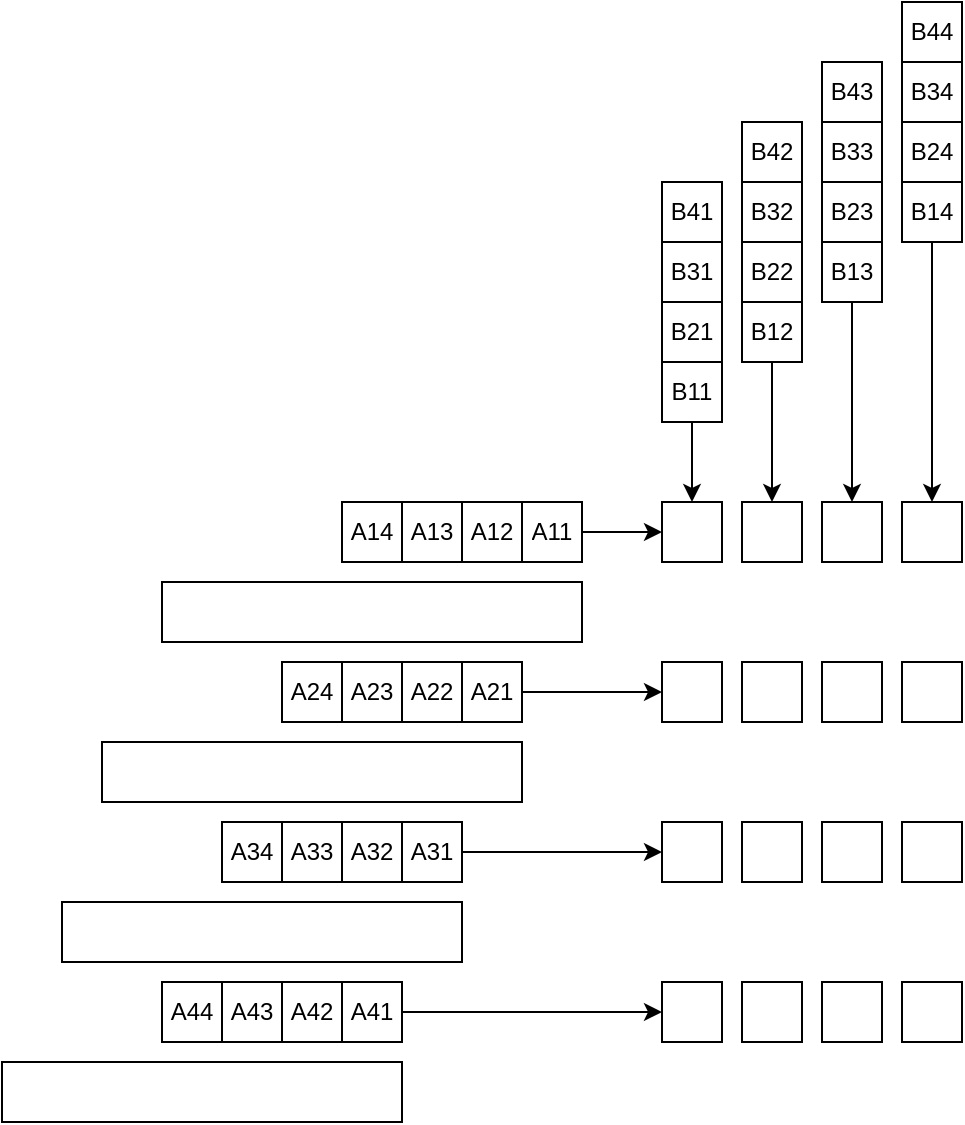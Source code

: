 <mxfile>
    <diagram id="SW6056BKF3ga5dSb-dfz" name="第 1 页">
        <mxGraphModel dx="494" dy="266" grid="1" gridSize="10" guides="1" tooltips="1" connect="1" arrows="1" fold="1" page="1" pageScale="1" pageWidth="1169" pageHeight="827" math="0" shadow="0">
            <root>
                <mxCell id="0"/>
                <mxCell id="1" parent="0"/>
                <mxCell id="2" value="" style="whiteSpace=wrap;html=1;aspect=fixed;" vertex="1" parent="1">
                    <mxGeometry x="400" y="400" width="30" height="30" as="geometry"/>
                </mxCell>
                <mxCell id="18" value="" style="whiteSpace=wrap;html=1;aspect=fixed;" vertex="1" parent="1">
                    <mxGeometry x="440" y="400" width="30" height="30" as="geometry"/>
                </mxCell>
                <mxCell id="19" value="" style="whiteSpace=wrap;html=1;aspect=fixed;" vertex="1" parent="1">
                    <mxGeometry x="480" y="400" width="30" height="30" as="geometry"/>
                </mxCell>
                <mxCell id="20" value="" style="whiteSpace=wrap;html=1;aspect=fixed;" vertex="1" parent="1">
                    <mxGeometry x="520" y="400" width="30" height="30" as="geometry"/>
                </mxCell>
                <mxCell id="21" value="" style="whiteSpace=wrap;html=1;aspect=fixed;" vertex="1" parent="1">
                    <mxGeometry x="400" y="480" width="30" height="30" as="geometry"/>
                </mxCell>
                <mxCell id="22" value="" style="whiteSpace=wrap;html=1;aspect=fixed;" vertex="1" parent="1">
                    <mxGeometry x="440" y="480" width="30" height="30" as="geometry"/>
                </mxCell>
                <mxCell id="23" value="" style="whiteSpace=wrap;html=1;aspect=fixed;" vertex="1" parent="1">
                    <mxGeometry x="480" y="480" width="30" height="30" as="geometry"/>
                </mxCell>
                <mxCell id="24" value="" style="whiteSpace=wrap;html=1;aspect=fixed;" vertex="1" parent="1">
                    <mxGeometry x="520" y="480" width="30" height="30" as="geometry"/>
                </mxCell>
                <mxCell id="25" value="" style="whiteSpace=wrap;html=1;aspect=fixed;" vertex="1" parent="1">
                    <mxGeometry x="400" y="560" width="30" height="30" as="geometry"/>
                </mxCell>
                <mxCell id="26" value="" style="whiteSpace=wrap;html=1;aspect=fixed;" vertex="1" parent="1">
                    <mxGeometry x="440" y="560" width="30" height="30" as="geometry"/>
                </mxCell>
                <mxCell id="27" value="" style="whiteSpace=wrap;html=1;aspect=fixed;" vertex="1" parent="1">
                    <mxGeometry x="480" y="560" width="30" height="30" as="geometry"/>
                </mxCell>
                <mxCell id="28" value="" style="whiteSpace=wrap;html=1;aspect=fixed;" vertex="1" parent="1">
                    <mxGeometry x="520" y="560" width="30" height="30" as="geometry"/>
                </mxCell>
                <mxCell id="29" value="" style="whiteSpace=wrap;html=1;aspect=fixed;" vertex="1" parent="1">
                    <mxGeometry x="400" y="640" width="30" height="30" as="geometry"/>
                </mxCell>
                <mxCell id="30" value="" style="whiteSpace=wrap;html=1;aspect=fixed;" vertex="1" parent="1">
                    <mxGeometry x="440" y="640" width="30" height="30" as="geometry"/>
                </mxCell>
                <mxCell id="31" value="" style="whiteSpace=wrap;html=1;aspect=fixed;" vertex="1" parent="1">
                    <mxGeometry x="480" y="640" width="30" height="30" as="geometry"/>
                </mxCell>
                <mxCell id="32" value="" style="whiteSpace=wrap;html=1;aspect=fixed;" vertex="1" parent="1">
                    <mxGeometry x="520" y="640" width="30" height="30" as="geometry"/>
                </mxCell>
                <mxCell id="36" value="" style="endArrow=classic;html=1;exitX=1;exitY=0.5;exitDx=0;exitDy=0;entryX=0;entryY=0.5;entryDx=0;entryDy=0;" edge="1" parent="1" target="2">
                    <mxGeometry width="50" height="50" relative="1" as="geometry">
                        <mxPoint x="360" y="415" as="sourcePoint"/>
                        <mxPoint x="480" y="400" as="targetPoint"/>
                    </mxGeometry>
                </mxCell>
                <mxCell id="58" value="" style="shape=table;startSize=0;container=1;collapsible=0;childLayout=tableLayout;" vertex="1" parent="1">
                    <mxGeometry x="240" y="400" width="120" height="30" as="geometry"/>
                </mxCell>
                <mxCell id="59" value="" style="shape=tableRow;horizontal=0;startSize=0;swimlaneHead=0;swimlaneBody=0;top=0;left=0;bottom=0;right=0;collapsible=0;dropTarget=0;fillColor=none;points=[[0,0.5],[1,0.5]];portConstraint=eastwest;" vertex="1" parent="58">
                    <mxGeometry width="120" height="30" as="geometry"/>
                </mxCell>
                <mxCell id="60" value="A14" style="shape=partialRectangle;html=1;whiteSpace=wrap;connectable=0;overflow=hidden;fillColor=none;top=0;left=0;bottom=0;right=0;pointerEvents=1;" vertex="1" parent="59">
                    <mxGeometry width="30" height="30" as="geometry">
                        <mxRectangle width="30" height="30" as="alternateBounds"/>
                    </mxGeometry>
                </mxCell>
                <mxCell id="61" value="A13" style="shape=partialRectangle;html=1;whiteSpace=wrap;connectable=0;overflow=hidden;fillColor=none;top=0;left=0;bottom=0;right=0;pointerEvents=1;" vertex="1" parent="59">
                    <mxGeometry x="30" width="30" height="30" as="geometry">
                        <mxRectangle width="30" height="30" as="alternateBounds"/>
                    </mxGeometry>
                </mxCell>
                <mxCell id="62" value="A12" style="shape=partialRectangle;html=1;whiteSpace=wrap;connectable=0;overflow=hidden;fillColor=none;top=0;left=0;bottom=0;right=0;pointerEvents=1;" vertex="1" parent="59">
                    <mxGeometry x="60" width="30" height="30" as="geometry">
                        <mxRectangle width="30" height="30" as="alternateBounds"/>
                    </mxGeometry>
                </mxCell>
                <mxCell id="63" value="A11" style="shape=partialRectangle;html=1;whiteSpace=wrap;connectable=0;overflow=hidden;fillColor=none;top=0;left=0;bottom=0;right=0;pointerEvents=1;" vertex="1" parent="59">
                    <mxGeometry x="90" width="30" height="30" as="geometry">
                        <mxRectangle width="30" height="30" as="alternateBounds"/>
                    </mxGeometry>
                </mxCell>
                <mxCell id="64" value="" style="shape=table;startSize=0;container=1;collapsible=0;childLayout=tableLayout;" vertex="1" parent="1">
                    <mxGeometry x="210" y="480" width="120" height="30" as="geometry"/>
                </mxCell>
                <mxCell id="65" value="" style="shape=tableRow;horizontal=0;startSize=0;swimlaneHead=0;swimlaneBody=0;top=0;left=0;bottom=0;right=0;collapsible=0;dropTarget=0;fillColor=none;points=[[0,0.5],[1,0.5]];portConstraint=eastwest;" vertex="1" parent="64">
                    <mxGeometry width="120" height="30" as="geometry"/>
                </mxCell>
                <mxCell id="66" value="A24" style="shape=partialRectangle;html=1;whiteSpace=wrap;connectable=0;overflow=hidden;fillColor=none;top=0;left=0;bottom=0;right=0;pointerEvents=1;" vertex="1" parent="65">
                    <mxGeometry width="30" height="30" as="geometry">
                        <mxRectangle width="30" height="30" as="alternateBounds"/>
                    </mxGeometry>
                </mxCell>
                <mxCell id="67" value="A23" style="shape=partialRectangle;html=1;whiteSpace=wrap;connectable=0;overflow=hidden;fillColor=none;top=0;left=0;bottom=0;right=0;pointerEvents=1;" vertex="1" parent="65">
                    <mxGeometry x="30" width="30" height="30" as="geometry">
                        <mxRectangle width="30" height="30" as="alternateBounds"/>
                    </mxGeometry>
                </mxCell>
                <mxCell id="68" value="A22" style="shape=partialRectangle;html=1;whiteSpace=wrap;connectable=0;overflow=hidden;fillColor=none;top=0;left=0;bottom=0;right=0;pointerEvents=1;" vertex="1" parent="65">
                    <mxGeometry x="60" width="30" height="30" as="geometry">
                        <mxRectangle width="30" height="30" as="alternateBounds"/>
                    </mxGeometry>
                </mxCell>
                <mxCell id="69" value="A21" style="shape=partialRectangle;html=1;whiteSpace=wrap;connectable=0;overflow=hidden;fillColor=none;top=0;left=0;bottom=0;right=0;pointerEvents=1;" vertex="1" parent="65">
                    <mxGeometry x="90" width="30" height="30" as="geometry">
                        <mxRectangle width="30" height="30" as="alternateBounds"/>
                    </mxGeometry>
                </mxCell>
                <mxCell id="70" value="" style="shape=table;startSize=0;container=1;collapsible=0;childLayout=tableLayout;" vertex="1" parent="1">
                    <mxGeometry x="180" y="560" width="120" height="30" as="geometry"/>
                </mxCell>
                <mxCell id="71" value="" style="shape=tableRow;horizontal=0;startSize=0;swimlaneHead=0;swimlaneBody=0;top=0;left=0;bottom=0;right=0;collapsible=0;dropTarget=0;fillColor=none;points=[[0,0.5],[1,0.5]];portConstraint=eastwest;" vertex="1" parent="70">
                    <mxGeometry width="120" height="30" as="geometry"/>
                </mxCell>
                <mxCell id="72" value="A34" style="shape=partialRectangle;html=1;whiteSpace=wrap;connectable=0;overflow=hidden;fillColor=none;top=0;left=0;bottom=0;right=0;pointerEvents=1;" vertex="1" parent="71">
                    <mxGeometry width="30" height="30" as="geometry">
                        <mxRectangle width="30" height="30" as="alternateBounds"/>
                    </mxGeometry>
                </mxCell>
                <mxCell id="73" value="A33" style="shape=partialRectangle;html=1;whiteSpace=wrap;connectable=0;overflow=hidden;fillColor=none;top=0;left=0;bottom=0;right=0;pointerEvents=1;" vertex="1" parent="71">
                    <mxGeometry x="30" width="30" height="30" as="geometry">
                        <mxRectangle width="30" height="30" as="alternateBounds"/>
                    </mxGeometry>
                </mxCell>
                <mxCell id="74" value="A32" style="shape=partialRectangle;html=1;whiteSpace=wrap;connectable=0;overflow=hidden;fillColor=none;top=0;left=0;bottom=0;right=0;pointerEvents=1;" vertex="1" parent="71">
                    <mxGeometry x="60" width="30" height="30" as="geometry">
                        <mxRectangle width="30" height="30" as="alternateBounds"/>
                    </mxGeometry>
                </mxCell>
                <mxCell id="75" value="A31" style="shape=partialRectangle;html=1;whiteSpace=wrap;connectable=0;overflow=hidden;fillColor=none;top=0;left=0;bottom=0;right=0;pointerEvents=1;" vertex="1" parent="71">
                    <mxGeometry x="90" width="30" height="30" as="geometry">
                        <mxRectangle width="30" height="30" as="alternateBounds"/>
                    </mxGeometry>
                </mxCell>
                <mxCell id="76" value="" style="shape=table;startSize=0;container=1;collapsible=0;childLayout=tableLayout;" vertex="1" parent="1">
                    <mxGeometry x="150" y="640" width="120" height="30" as="geometry"/>
                </mxCell>
                <mxCell id="77" value="" style="shape=tableRow;horizontal=0;startSize=0;swimlaneHead=0;swimlaneBody=0;top=0;left=0;bottom=0;right=0;collapsible=0;dropTarget=0;fillColor=none;points=[[0,0.5],[1,0.5]];portConstraint=eastwest;" vertex="1" parent="76">
                    <mxGeometry width="120" height="30" as="geometry"/>
                </mxCell>
                <mxCell id="78" value="A44" style="shape=partialRectangle;html=1;whiteSpace=wrap;connectable=0;overflow=hidden;fillColor=none;top=0;left=0;bottom=0;right=0;pointerEvents=1;" vertex="1" parent="77">
                    <mxGeometry width="30" height="30" as="geometry">
                        <mxRectangle width="30" height="30" as="alternateBounds"/>
                    </mxGeometry>
                </mxCell>
                <mxCell id="79" value="A43" style="shape=partialRectangle;html=1;whiteSpace=wrap;connectable=0;overflow=hidden;fillColor=none;top=0;left=0;bottom=0;right=0;pointerEvents=1;" vertex="1" parent="77">
                    <mxGeometry x="30" width="30" height="30" as="geometry">
                        <mxRectangle width="30" height="30" as="alternateBounds"/>
                    </mxGeometry>
                </mxCell>
                <mxCell id="80" value="A42" style="shape=partialRectangle;html=1;whiteSpace=wrap;connectable=0;overflow=hidden;fillColor=none;top=0;left=0;bottom=0;right=0;pointerEvents=1;" vertex="1" parent="77">
                    <mxGeometry x="60" width="30" height="30" as="geometry">
                        <mxRectangle width="30" height="30" as="alternateBounds"/>
                    </mxGeometry>
                </mxCell>
                <mxCell id="81" value="A41" style="shape=partialRectangle;html=1;whiteSpace=wrap;connectable=0;overflow=hidden;fillColor=none;top=0;left=0;bottom=0;right=0;pointerEvents=1;" vertex="1" parent="77">
                    <mxGeometry x="90" width="30" height="30" as="geometry">
                        <mxRectangle width="30" height="30" as="alternateBounds"/>
                    </mxGeometry>
                </mxCell>
                <mxCell id="82" value="" style="endArrow=classic;html=1;exitX=1;exitY=0.5;exitDx=0;exitDy=0;entryX=0;entryY=0.5;entryDx=0;entryDy=0;" edge="1" parent="1" source="65" target="21">
                    <mxGeometry width="50" height="50" relative="1" as="geometry">
                        <mxPoint x="340" y="460" as="sourcePoint"/>
                        <mxPoint x="390" y="410" as="targetPoint"/>
                    </mxGeometry>
                </mxCell>
                <mxCell id="83" style="edgeStyle=none;html=1;exitX=1;exitY=0.5;exitDx=0;exitDy=0;entryX=0;entryY=0.5;entryDx=0;entryDy=0;" edge="1" parent="1" source="71" target="25">
                    <mxGeometry relative="1" as="geometry"/>
                </mxCell>
                <mxCell id="84" style="edgeStyle=none;html=1;exitX=1;exitY=0.5;exitDx=0;exitDy=0;entryX=0;entryY=0.5;entryDx=0;entryDy=0;" edge="1" parent="1" source="77" target="29">
                    <mxGeometry relative="1" as="geometry"/>
                </mxCell>
                <mxCell id="122" style="edgeStyle=none;html=1;exitX=0.5;exitY=1;exitDx=0;exitDy=0;entryX=0.5;entryY=0;entryDx=0;entryDy=0;" edge="1" parent="1" source="85" target="2">
                    <mxGeometry relative="1" as="geometry"/>
                </mxCell>
                <mxCell id="85" value="" style="shape=table;startSize=0;container=1;collapsible=0;childLayout=tableLayout;" vertex="1" parent="1">
                    <mxGeometry x="400" y="240" width="30" height="120" as="geometry"/>
                </mxCell>
                <mxCell id="86" value="" style="shape=tableRow;horizontal=0;startSize=0;swimlaneHead=0;swimlaneBody=0;top=0;left=0;bottom=0;right=0;collapsible=0;dropTarget=0;fillColor=none;points=[[0,0.5],[1,0.5]];portConstraint=eastwest;" vertex="1" parent="85">
                    <mxGeometry width="30" height="30" as="geometry"/>
                </mxCell>
                <mxCell id="87" value="B41" style="shape=partialRectangle;html=1;whiteSpace=wrap;connectable=0;overflow=hidden;fillColor=none;top=0;left=0;bottom=0;right=0;pointerEvents=1;" vertex="1" parent="86">
                    <mxGeometry width="30" height="30" as="geometry">
                        <mxRectangle width="30" height="30" as="alternateBounds"/>
                    </mxGeometry>
                </mxCell>
                <mxCell id="88" value="" style="shape=tableRow;horizontal=0;startSize=0;swimlaneHead=0;swimlaneBody=0;top=0;left=0;bottom=0;right=0;collapsible=0;dropTarget=0;fillColor=none;points=[[0,0.5],[1,0.5]];portConstraint=eastwest;" vertex="1" parent="85">
                    <mxGeometry y="30" width="30" height="30" as="geometry"/>
                </mxCell>
                <mxCell id="89" value="B31" style="shape=partialRectangle;html=1;whiteSpace=wrap;connectable=0;overflow=hidden;fillColor=none;top=0;left=0;bottom=0;right=0;pointerEvents=1;" vertex="1" parent="88">
                    <mxGeometry width="30" height="30" as="geometry">
                        <mxRectangle width="30" height="30" as="alternateBounds"/>
                    </mxGeometry>
                </mxCell>
                <mxCell id="90" value="" style="shape=tableRow;horizontal=0;startSize=0;swimlaneHead=0;swimlaneBody=0;top=0;left=0;bottom=0;right=0;collapsible=0;dropTarget=0;fillColor=none;points=[[0,0.5],[1,0.5]];portConstraint=eastwest;" vertex="1" parent="85">
                    <mxGeometry y="60" width="30" height="30" as="geometry"/>
                </mxCell>
                <mxCell id="91" value="B21" style="shape=partialRectangle;html=1;whiteSpace=wrap;connectable=0;overflow=hidden;fillColor=none;top=0;left=0;bottom=0;right=0;pointerEvents=1;" vertex="1" parent="90">
                    <mxGeometry width="30" height="30" as="geometry">
                        <mxRectangle width="30" height="30" as="alternateBounds"/>
                    </mxGeometry>
                </mxCell>
                <mxCell id="92" value="" style="shape=tableRow;horizontal=0;startSize=0;swimlaneHead=0;swimlaneBody=0;top=0;left=0;bottom=0;right=0;collapsible=0;dropTarget=0;fillColor=none;points=[[0,0.5],[1,0.5]];portConstraint=eastwest;" vertex="1" parent="85">
                    <mxGeometry y="90" width="30" height="30" as="geometry"/>
                </mxCell>
                <mxCell id="93" value="B11" style="shape=partialRectangle;html=1;whiteSpace=wrap;connectable=0;overflow=hidden;fillColor=none;top=0;left=0;bottom=0;right=0;pointerEvents=1;" vertex="1" parent="92">
                    <mxGeometry width="30" height="30" as="geometry">
                        <mxRectangle width="30" height="30" as="alternateBounds"/>
                    </mxGeometry>
                </mxCell>
                <mxCell id="123" style="edgeStyle=none;html=1;exitX=0.5;exitY=1;exitDx=0;exitDy=0;entryX=0.5;entryY=0;entryDx=0;entryDy=0;" edge="1" parent="1" source="94" target="18">
                    <mxGeometry relative="1" as="geometry"/>
                </mxCell>
                <mxCell id="94" value="" style="shape=table;startSize=0;container=1;collapsible=0;childLayout=tableLayout;" vertex="1" parent="1">
                    <mxGeometry x="440" y="210" width="30" height="120" as="geometry"/>
                </mxCell>
                <mxCell id="95" value="" style="shape=tableRow;horizontal=0;startSize=0;swimlaneHead=0;swimlaneBody=0;top=0;left=0;bottom=0;right=0;collapsible=0;dropTarget=0;fillColor=none;points=[[0,0.5],[1,0.5]];portConstraint=eastwest;" vertex="1" parent="94">
                    <mxGeometry width="30" height="30" as="geometry"/>
                </mxCell>
                <mxCell id="96" value="B42" style="shape=partialRectangle;html=1;whiteSpace=wrap;connectable=0;overflow=hidden;fillColor=none;top=0;left=0;bottom=0;right=0;pointerEvents=1;" vertex="1" parent="95">
                    <mxGeometry width="30" height="30" as="geometry">
                        <mxRectangle width="30" height="30" as="alternateBounds"/>
                    </mxGeometry>
                </mxCell>
                <mxCell id="97" value="" style="shape=tableRow;horizontal=0;startSize=0;swimlaneHead=0;swimlaneBody=0;top=0;left=0;bottom=0;right=0;collapsible=0;dropTarget=0;fillColor=none;points=[[0,0.5],[1,0.5]];portConstraint=eastwest;" vertex="1" parent="94">
                    <mxGeometry y="30" width="30" height="30" as="geometry"/>
                </mxCell>
                <mxCell id="98" value="B32" style="shape=partialRectangle;html=1;whiteSpace=wrap;connectable=0;overflow=hidden;fillColor=none;top=0;left=0;bottom=0;right=0;pointerEvents=1;" vertex="1" parent="97">
                    <mxGeometry width="30" height="30" as="geometry">
                        <mxRectangle width="30" height="30" as="alternateBounds"/>
                    </mxGeometry>
                </mxCell>
                <mxCell id="99" value="" style="shape=tableRow;horizontal=0;startSize=0;swimlaneHead=0;swimlaneBody=0;top=0;left=0;bottom=0;right=0;collapsible=0;dropTarget=0;fillColor=none;points=[[0,0.5],[1,0.5]];portConstraint=eastwest;" vertex="1" parent="94">
                    <mxGeometry y="60" width="30" height="30" as="geometry"/>
                </mxCell>
                <mxCell id="100" value="B22" style="shape=partialRectangle;html=1;whiteSpace=wrap;connectable=0;overflow=hidden;fillColor=none;top=0;left=0;bottom=0;right=0;pointerEvents=1;" vertex="1" parent="99">
                    <mxGeometry width="30" height="30" as="geometry">
                        <mxRectangle width="30" height="30" as="alternateBounds"/>
                    </mxGeometry>
                </mxCell>
                <mxCell id="101" value="" style="shape=tableRow;horizontal=0;startSize=0;swimlaneHead=0;swimlaneBody=0;top=0;left=0;bottom=0;right=0;collapsible=0;dropTarget=0;fillColor=none;points=[[0,0.5],[1,0.5]];portConstraint=eastwest;" vertex="1" parent="94">
                    <mxGeometry y="90" width="30" height="30" as="geometry"/>
                </mxCell>
                <mxCell id="102" value="B12" style="shape=partialRectangle;html=1;whiteSpace=wrap;connectable=0;overflow=hidden;fillColor=none;top=0;left=0;bottom=0;right=0;pointerEvents=1;" vertex="1" parent="101">
                    <mxGeometry width="30" height="30" as="geometry">
                        <mxRectangle width="30" height="30" as="alternateBounds"/>
                    </mxGeometry>
                </mxCell>
                <mxCell id="124" style="edgeStyle=none;html=1;exitX=0.5;exitY=1;exitDx=0;exitDy=0;" edge="1" parent="1" source="103" target="19">
                    <mxGeometry relative="1" as="geometry"/>
                </mxCell>
                <mxCell id="103" value="" style="shape=table;startSize=0;container=1;collapsible=0;childLayout=tableLayout;" vertex="1" parent="1">
                    <mxGeometry x="480" y="180" width="30" height="120" as="geometry"/>
                </mxCell>
                <mxCell id="104" value="" style="shape=tableRow;horizontal=0;startSize=0;swimlaneHead=0;swimlaneBody=0;top=0;left=0;bottom=0;right=0;collapsible=0;dropTarget=0;fillColor=none;points=[[0,0.5],[1,0.5]];portConstraint=eastwest;" vertex="1" parent="103">
                    <mxGeometry width="30" height="30" as="geometry"/>
                </mxCell>
                <mxCell id="105" value="B43" style="shape=partialRectangle;html=1;whiteSpace=wrap;connectable=0;overflow=hidden;fillColor=none;top=0;left=0;bottom=0;right=0;pointerEvents=1;" vertex="1" parent="104">
                    <mxGeometry width="30" height="30" as="geometry">
                        <mxRectangle width="30" height="30" as="alternateBounds"/>
                    </mxGeometry>
                </mxCell>
                <mxCell id="106" value="" style="shape=tableRow;horizontal=0;startSize=0;swimlaneHead=0;swimlaneBody=0;top=0;left=0;bottom=0;right=0;collapsible=0;dropTarget=0;fillColor=none;points=[[0,0.5],[1,0.5]];portConstraint=eastwest;" vertex="1" parent="103">
                    <mxGeometry y="30" width="30" height="30" as="geometry"/>
                </mxCell>
                <mxCell id="107" value="B33" style="shape=partialRectangle;html=1;whiteSpace=wrap;connectable=0;overflow=hidden;fillColor=none;top=0;left=0;bottom=0;right=0;pointerEvents=1;" vertex="1" parent="106">
                    <mxGeometry width="30" height="30" as="geometry">
                        <mxRectangle width="30" height="30" as="alternateBounds"/>
                    </mxGeometry>
                </mxCell>
                <mxCell id="108" value="" style="shape=tableRow;horizontal=0;startSize=0;swimlaneHead=0;swimlaneBody=0;top=0;left=0;bottom=0;right=0;collapsible=0;dropTarget=0;fillColor=none;points=[[0,0.5],[1,0.5]];portConstraint=eastwest;" vertex="1" parent="103">
                    <mxGeometry y="60" width="30" height="30" as="geometry"/>
                </mxCell>
                <mxCell id="109" value="B23" style="shape=partialRectangle;html=1;whiteSpace=wrap;connectable=0;overflow=hidden;fillColor=none;top=0;left=0;bottom=0;right=0;pointerEvents=1;" vertex="1" parent="108">
                    <mxGeometry width="30" height="30" as="geometry">
                        <mxRectangle width="30" height="30" as="alternateBounds"/>
                    </mxGeometry>
                </mxCell>
                <mxCell id="110" value="" style="shape=tableRow;horizontal=0;startSize=0;swimlaneHead=0;swimlaneBody=0;top=0;left=0;bottom=0;right=0;collapsible=0;dropTarget=0;fillColor=none;points=[[0,0.5],[1,0.5]];portConstraint=eastwest;" vertex="1" parent="103">
                    <mxGeometry y="90" width="30" height="30" as="geometry"/>
                </mxCell>
                <mxCell id="111" value="B13" style="shape=partialRectangle;html=1;whiteSpace=wrap;connectable=0;overflow=hidden;fillColor=none;top=0;left=0;bottom=0;right=0;pointerEvents=1;" vertex="1" parent="110">
                    <mxGeometry width="30" height="30" as="geometry">
                        <mxRectangle width="30" height="30" as="alternateBounds"/>
                    </mxGeometry>
                </mxCell>
                <mxCell id="125" style="edgeStyle=none;html=1;exitX=0.5;exitY=1;exitDx=0;exitDy=0;entryX=0.5;entryY=0;entryDx=0;entryDy=0;" edge="1" parent="1" source="112" target="20">
                    <mxGeometry relative="1" as="geometry"/>
                </mxCell>
                <mxCell id="112" value="" style="shape=table;startSize=0;container=1;collapsible=0;childLayout=tableLayout;" vertex="1" parent="1">
                    <mxGeometry x="520" y="150" width="30" height="120" as="geometry"/>
                </mxCell>
                <mxCell id="113" value="" style="shape=tableRow;horizontal=0;startSize=0;swimlaneHead=0;swimlaneBody=0;top=0;left=0;bottom=0;right=0;collapsible=0;dropTarget=0;fillColor=none;points=[[0,0.5],[1,0.5]];portConstraint=eastwest;" vertex="1" parent="112">
                    <mxGeometry width="30" height="30" as="geometry"/>
                </mxCell>
                <mxCell id="114" value="B44" style="shape=partialRectangle;html=1;whiteSpace=wrap;connectable=0;overflow=hidden;fillColor=none;top=0;left=0;bottom=0;right=0;pointerEvents=1;" vertex="1" parent="113">
                    <mxGeometry width="30" height="30" as="geometry">
                        <mxRectangle width="30" height="30" as="alternateBounds"/>
                    </mxGeometry>
                </mxCell>
                <mxCell id="115" value="" style="shape=tableRow;horizontal=0;startSize=0;swimlaneHead=0;swimlaneBody=0;top=0;left=0;bottom=0;right=0;collapsible=0;dropTarget=0;fillColor=none;points=[[0,0.5],[1,0.5]];portConstraint=eastwest;" vertex="1" parent="112">
                    <mxGeometry y="30" width="30" height="30" as="geometry"/>
                </mxCell>
                <mxCell id="116" value="B34" style="shape=partialRectangle;html=1;whiteSpace=wrap;connectable=0;overflow=hidden;fillColor=none;top=0;left=0;bottom=0;right=0;pointerEvents=1;" vertex="1" parent="115">
                    <mxGeometry width="30" height="30" as="geometry">
                        <mxRectangle width="30" height="30" as="alternateBounds"/>
                    </mxGeometry>
                </mxCell>
                <mxCell id="117" value="" style="shape=tableRow;horizontal=0;startSize=0;swimlaneHead=0;swimlaneBody=0;top=0;left=0;bottom=0;right=0;collapsible=0;dropTarget=0;fillColor=none;points=[[0,0.5],[1,0.5]];portConstraint=eastwest;" vertex="1" parent="112">
                    <mxGeometry y="60" width="30" height="30" as="geometry"/>
                </mxCell>
                <mxCell id="118" value="B24" style="shape=partialRectangle;html=1;whiteSpace=wrap;connectable=0;overflow=hidden;fillColor=none;top=0;left=0;bottom=0;right=0;pointerEvents=1;" vertex="1" parent="117">
                    <mxGeometry width="30" height="30" as="geometry">
                        <mxRectangle width="30" height="30" as="alternateBounds"/>
                    </mxGeometry>
                </mxCell>
                <mxCell id="119" value="" style="shape=tableRow;horizontal=0;startSize=0;swimlaneHead=0;swimlaneBody=0;top=0;left=0;bottom=0;right=0;collapsible=0;dropTarget=0;fillColor=none;points=[[0,0.5],[1,0.5]];portConstraint=eastwest;" vertex="1" parent="112">
                    <mxGeometry y="90" width="30" height="30" as="geometry"/>
                </mxCell>
                <mxCell id="120" value="B14" style="shape=partialRectangle;html=1;whiteSpace=wrap;connectable=0;overflow=hidden;fillColor=none;top=0;left=0;bottom=0;right=0;pointerEvents=1;" vertex="1" parent="119">
                    <mxGeometry width="30" height="30" as="geometry">
                        <mxRectangle width="30" height="30" as="alternateBounds"/>
                    </mxGeometry>
                </mxCell>
                <mxCell id="126" value="{&#10;&#10;    &quot;signal&quot;: [&#10;        { &quot;name&quot;: &quot;inAFinal&quot;, &quot;wave&quot;: &quot;1000&quot; }&#10;    ]&#10;}" style="shadow=0;dashed=0;align=left;strokeWidth=1;labelBackgroundColor=#ffffff;noLabel=1;shape=mxgraph.wavedrom.abstract.timing;labelBorderColor=default;" vertex="1" parent="1">
                    <mxGeometry x="150" y="440" width="210" height="30" as="geometry"/>
                </mxCell>
                <mxCell id="127" value="{&#10;    &quot;signal&quot;: [&#10;        { &quot;name&quot;: &quot;inAFinal&quot;, &quot;wave&quot;: &quot;1000&quot; }&#10;    ]&#10;}" style="shadow=0;dashed=0;align=left;strokeWidth=1;labelBackgroundColor=#ffffff;noLabel=1;shape=mxgraph.wavedrom.abstract.timing;labelBorderColor=default;" vertex="1" parent="1">
                    <mxGeometry x="120" y="520" width="210" height="30" as="geometry"/>
                </mxCell>
                <mxCell id="128" value="{&#10;    &quot;signal&quot;: [&#10;        { &quot;name&quot;: &quot;inAFinal&quot;, &quot;wave&quot;: &quot;1000&quot; }&#10;    ]&#10;}" style="shadow=0;dashed=0;align=left;strokeWidth=1;labelBackgroundColor=#ffffff;noLabel=1;shape=mxgraph.wavedrom.abstract.timing;labelBorderColor=default;" vertex="1" parent="1">
                    <mxGeometry x="100" y="600" width="200" height="30" as="geometry"/>
                </mxCell>
                <mxCell id="129" value="{&#10;    &quot;signal&quot;: [&#10;        { &quot;name&quot;: &quot;inAFinal&quot;, &quot;wave&quot;: &quot;1000&quot; }&#10;    ]&#10;}" style="shadow=0;dashed=0;align=left;strokeWidth=1;labelBackgroundColor=#ffffff;noLabel=1;shape=mxgraph.wavedrom.abstract.timing;labelBorderColor=default;" vertex="1" parent="1">
                    <mxGeometry x="70" y="680" width="200" height="30" as="geometry"/>
                </mxCell>
            </root>
        </mxGraphModel>
    </diagram>
</mxfile>